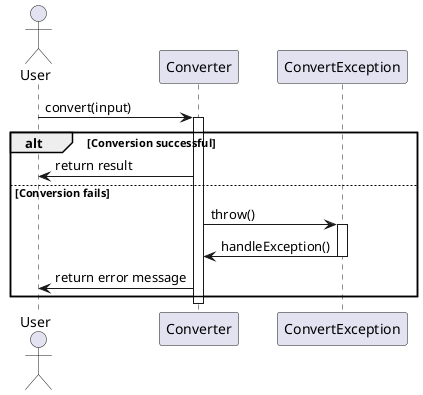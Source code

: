 @startuml
actor User

User -> Converter: convert(input)
activate Converter

alt Conversion successful
    Converter -> User: return result
else Conversion fails
    Converter -> ConvertException: throw()
    activate ConvertException
    ConvertException -> Converter: handleException()
    deactivate ConvertException
    Converter -> User: return error message
end

deactivate Converter
@enduml